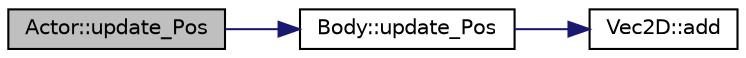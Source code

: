 digraph "Actor::update_Pos"
{
  edge [fontname="Helvetica",fontsize="10",labelfontname="Helvetica",labelfontsize="10"];
  node [fontname="Helvetica",fontsize="10",shape=record];
  rankdir="LR";
  Node51 [label="Actor::update_Pos",height=0.2,width=0.4,color="black", fillcolor="grey75", style="filled", fontcolor="black"];
  Node51 -> Node52 [color="midnightblue",fontsize="10",style="solid"];
  Node52 [label="Body::update_Pos",height=0.2,width=0.4,color="black", fillcolor="white", style="filled",URL="$namespace_body.html#a021a17c895acfea05e10a1fdb2c20b51"];
  Node52 -> Node53 [color="midnightblue",fontsize="10",style="solid"];
  Node53 [label="Vec2D::add",height=0.2,width=0.4,color="black", fillcolor="white", style="filled",URL="$namespace_vec2_d.html#a758464ed31255ef60f9e5adb4ec514f5"];
}
